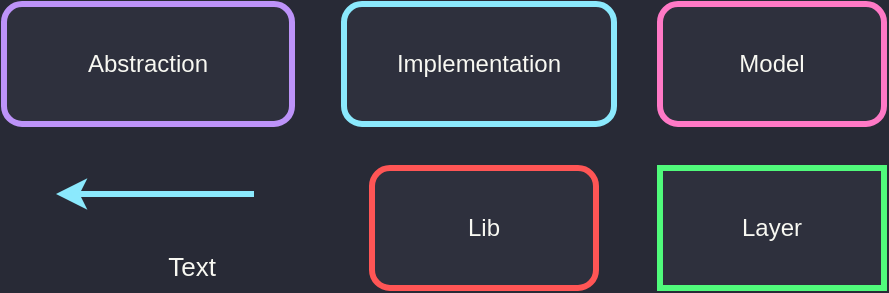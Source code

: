 <mxfile pages="1">
    <diagram id="xk0LYboaFIT9QmwzVqD-" name="Page-1">
        <mxGraphModel dx="1515" dy="581" grid="0" gridSize="10" guides="1" tooltips="1" connect="1" arrows="1" fold="1" page="0" pageScale="1" pageWidth="827" pageHeight="1169" background="#282A36" math="0" shadow="0">
            <root>
                <mxCell id="0"/>
                <mxCell id="1" parent="0"/>
                <mxCell id="131" value="Abstraction" style="rounded=1;whiteSpace=wrap;html=1;strokeColor=#BD93F9;fillColor=#2E303D;strokeWidth=3;fontColor=#F8F8F2;" parent="1" vertex="1">
                    <mxGeometry x="-205" y="146" width="144" height="60" as="geometry"/>
                </mxCell>
                <mxCell id="141" value="Model" style="rounded=1;whiteSpace=wrap;html=1;strokeColor=#FF79C6;fillColor=#2E303D;strokeWidth=3;fontColor=#F8F8F2;" parent="1" vertex="1">
                    <mxGeometry x="123" y="146" width="112" height="60" as="geometry"/>
                </mxCell>
                <mxCell id="143" value="Text" style="text;html=1;resizable=0;points=[];autosize=1;align=right;verticalAlign=middle;spacingTop=0;fontColor=#F8F8F2;fontSize=13;spacing=0;" parent="1" vertex="1">
                    <mxGeometry x="-138" y="266" width="38" height="22" as="geometry"/>
                </mxCell>
                <mxCell id="153" style="edgeStyle=orthogonalEdgeStyle;rounded=0;orthogonalLoop=1;jettySize=auto;html=1;exitX=0;exitY=0.5;exitDx=0;exitDy=0;entryX=1;entryY=0.5;entryDx=0;entryDy=0;fontSize=13;fontColor=#F8F8F2;strokeWidth=2;strokeColor=#BD93F9;" parent="1" edge="1">
                    <mxGeometry relative="1" as="geometry">
                        <mxPoint x="-102" y="213" as="targetPoint"/>
                    </mxGeometry>
                </mxCell>
                <mxCell id="154" style="edgeStyle=orthogonalEdgeStyle;rounded=0;orthogonalLoop=1;jettySize=auto;html=1;exitX=1;exitY=0.5;exitDx=0;exitDy=0;entryX=0;entryY=0.5;entryDx=0;entryDy=0;strokeColor=#BD93F9;strokeWidth=2;fontSize=13;fontColor=#F8F8F2;" parent="1" edge="1">
                    <mxGeometry relative="1" as="geometry">
                        <mxPoint x="94" y="213" as="sourcePoint"/>
                    </mxGeometry>
                </mxCell>
                <mxCell id="202" style="edgeStyle=orthogonalEdgeStyle;rounded=0;orthogonalLoop=1;jettySize=auto;html=1;strokeColor=#8BE9FD;strokeWidth=3;" parent="1" edge="1">
                    <mxGeometry relative="1" as="geometry">
                        <mxPoint x="-80" y="241" as="sourcePoint"/>
                        <mxPoint x="-179" y="241" as="targetPoint"/>
                    </mxGeometry>
                </mxCell>
                <mxCell id="203" value="Implementation" style="rounded=1;whiteSpace=wrap;html=1;strokeColor=#8BE9FD;fillColor=#2E303D;strokeWidth=3;fontColor=#F8F8F2;" parent="1" vertex="1">
                    <mxGeometry x="-35" y="146" width="135" height="60" as="geometry"/>
                </mxCell>
                <mxCell id="205" value="Layer" style="rounded=0;whiteSpace=wrap;html=1;strokeColor=#50FA7B;fillColor=#2E303D;strokeWidth=3;fontColor=#F8F8F2;" parent="1" vertex="1">
                    <mxGeometry x="123" y="228" width="112" height="60" as="geometry"/>
                </mxCell>
                <mxCell id="206" value="Lib" style="rounded=1;whiteSpace=wrap;html=1;strokeColor=#FF5555;fillColor=#2E303D;strokeWidth=3;fontColor=#F8F8F2;" parent="1" vertex="1">
                    <mxGeometry x="-21" y="228" width="112" height="60" as="geometry"/>
                </mxCell>
            </root>
        </mxGraphModel>
    </diagram>
</mxfile>
